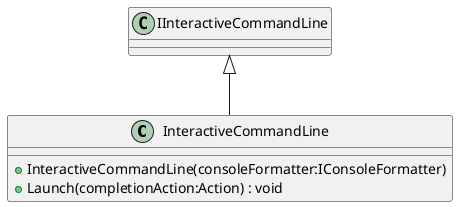 @startuml
class InteractiveCommandLine {
    + InteractiveCommandLine(consoleFormatter:IConsoleFormatter)
    + Launch(completionAction:Action) : void
}
IInteractiveCommandLine <|-- InteractiveCommandLine
@enduml
